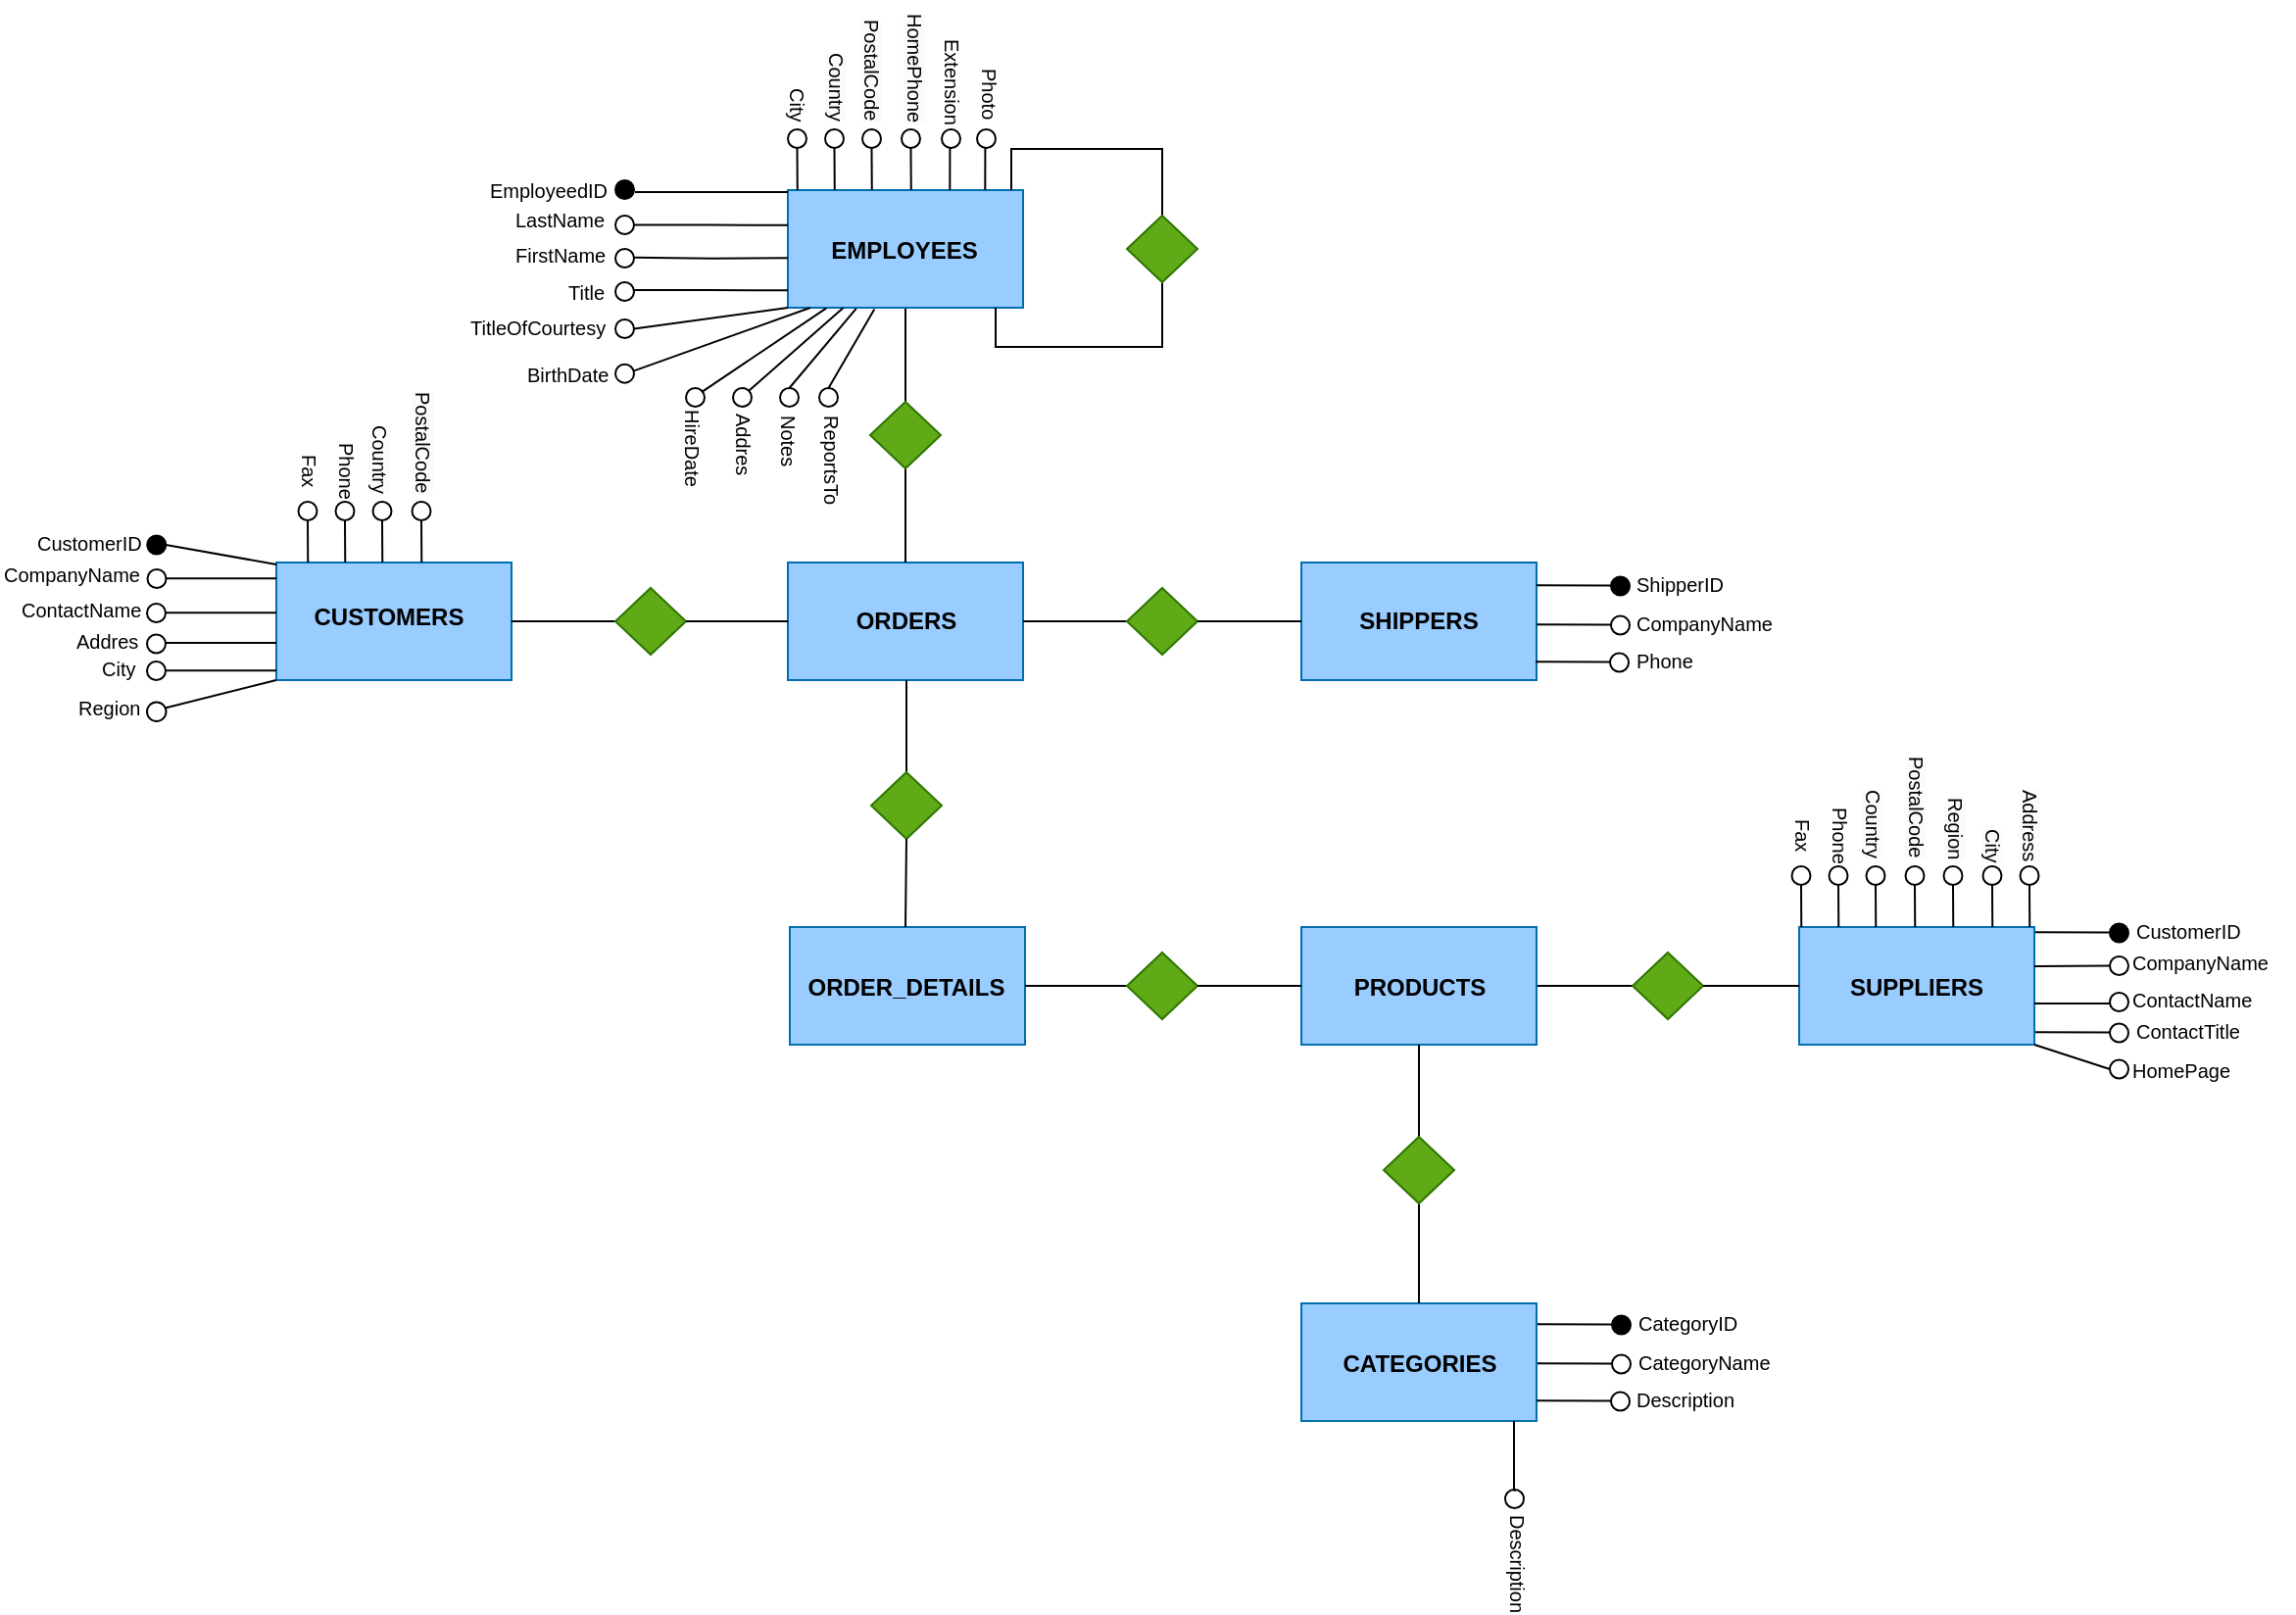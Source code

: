 <mxfile version="26.1.3">
  <diagram name="Page-1" id="pQnD01qU-HlEuqFlN4Ag">
    <mxGraphModel dx="2368" dy="1714" grid="0" gridSize="10" guides="1" tooltips="1" connect="1" arrows="1" fold="1" page="1" pageScale="1" pageWidth="850" pageHeight="1100" math="0" shadow="0">
      <root>
        <mxCell id="0" />
        <mxCell id="1" parent="0" />
        <mxCell id="7YxMxe-Lc4dA9CEWsSv--2" value="" style="rounded=0;whiteSpace=wrap;html=1;fillColor=#99CCFF;fontColor=#ffffff;strokeColor=#006EAF;" parent="1" vertex="1">
          <mxGeometry x="17" y="243" width="120" height="60" as="geometry" />
        </mxCell>
        <mxCell id="7YxMxe-Lc4dA9CEWsSv--5" style="edgeStyle=orthogonalEdgeStyle;rounded=0;orthogonalLoop=1;jettySize=auto;html=1;exitX=1;exitY=0.5;exitDx=0;exitDy=0;entryX=0;entryY=0.5;entryDx=0;entryDy=0;endArrow=none;startFill=0;" parent="1" source="7YxMxe-Lc4dA9CEWsSv--2" target="7YxMxe-Lc4dA9CEWsSv--4" edge="1">
          <mxGeometry relative="1" as="geometry" />
        </mxCell>
        <mxCell id="7YxMxe-Lc4dA9CEWsSv--3" value="&lt;b&gt;CUSTOMERS&lt;/b&gt;" style="text;html=1;align=center;verticalAlign=middle;whiteSpace=wrap;rounded=0;" parent="1" vertex="1">
          <mxGeometry x="18" y="244" width="113" height="53" as="geometry" />
        </mxCell>
        <mxCell id="7YxMxe-Lc4dA9CEWsSv--4" value="" style="rhombus;whiteSpace=wrap;html=1;fillColor=#60a917;strokeColor=#2D7600;fontColor=#ffffff;" parent="1" vertex="1">
          <mxGeometry x="190" y="256" width="36" height="34" as="geometry" />
        </mxCell>
        <mxCell id="7YxMxe-Lc4dA9CEWsSv--6" value="" style="rounded=0;whiteSpace=wrap;html=1;fillColor=#99CCFF;fontColor=#ffffff;strokeColor=#006EAF;" parent="1" vertex="1">
          <mxGeometry x="278" y="243" width="120" height="60" as="geometry" />
        </mxCell>
        <mxCell id="7YxMxe-Lc4dA9CEWsSv--7" style="edgeStyle=orthogonalEdgeStyle;rounded=0;orthogonalLoop=1;jettySize=auto;html=1;entryX=0;entryY=0.5;entryDx=0;entryDy=0;endArrow=none;startFill=0;exitX=1;exitY=0.5;exitDx=0;exitDy=0;" parent="1" source="7YxMxe-Lc4dA9CEWsSv--6" target="7YxMxe-Lc4dA9CEWsSv--9" edge="1">
          <mxGeometry relative="1" as="geometry">
            <mxPoint x="472" y="389" as="sourcePoint" />
          </mxGeometry>
        </mxCell>
        <mxCell id="7YxMxe-Lc4dA9CEWsSv--22" style="edgeStyle=orthogonalEdgeStyle;rounded=0;orthogonalLoop=1;jettySize=auto;html=1;entryX=0.5;entryY=0;entryDx=0;entryDy=0;exitX=0.5;exitY=1;exitDx=0;exitDy=0;endArrow=none;startFill=0;" parent="1" edge="1">
          <mxGeometry relative="1" as="geometry">
            <mxPoint x="338.5" y="303" as="sourcePoint" />
            <mxPoint x="338.5" y="350" as="targetPoint" />
          </mxGeometry>
        </mxCell>
        <mxCell id="7YxMxe-Lc4dA9CEWsSv--8" value="&lt;b&gt;ORDERS&lt;/b&gt;" style="text;html=1;align=center;verticalAlign=middle;whiteSpace=wrap;rounded=0;" parent="1" vertex="1">
          <mxGeometry x="279" y="244" width="119" height="58" as="geometry" />
        </mxCell>
        <mxCell id="7YxMxe-Lc4dA9CEWsSv--9" value="" style="rhombus;whiteSpace=wrap;html=1;fillColor=#60a917;strokeColor=#2D7600;fontColor=#ffffff;" parent="1" vertex="1">
          <mxGeometry x="451" y="256" width="36" height="34" as="geometry" />
        </mxCell>
        <mxCell id="7YxMxe-Lc4dA9CEWsSv--11" style="edgeStyle=orthogonalEdgeStyle;rounded=0;orthogonalLoop=1;jettySize=auto;html=1;exitX=1;exitY=0.5;exitDx=0;exitDy=0;endArrow=none;startFill=0;strokeWidth=1;endSize=6;" parent="1" source="7YxMxe-Lc4dA9CEWsSv--4" edge="1">
          <mxGeometry relative="1" as="geometry">
            <mxPoint x="231" y="276" as="sourcePoint" />
            <mxPoint x="278" y="273" as="targetPoint" />
          </mxGeometry>
        </mxCell>
        <mxCell id="7YxMxe-Lc4dA9CEWsSv--12" value="" style="rounded=0;whiteSpace=wrap;html=1;fillColor=#99CCFF;fontColor=#ffffff;strokeColor=#006EAF;" parent="1" vertex="1">
          <mxGeometry x="540" y="243" width="120" height="60" as="geometry" />
        </mxCell>
        <mxCell id="7YxMxe-Lc4dA9CEWsSv--13" style="edgeStyle=orthogonalEdgeStyle;rounded=0;orthogonalLoop=1;jettySize=auto;html=1;exitX=1;exitY=0.5;exitDx=0;exitDy=0;endArrow=none;startFill=0;entryX=0;entryY=0.5;entryDx=0;entryDy=0;" parent="1" source="7YxMxe-Lc4dA9CEWsSv--9" target="7YxMxe-Lc4dA9CEWsSv--12" edge="1">
          <mxGeometry relative="1" as="geometry">
            <mxPoint x="497" y="321" as="targetPoint" />
          </mxGeometry>
        </mxCell>
        <mxCell id="7YxMxe-Lc4dA9CEWsSv--14" value="&lt;b&gt;SHIPPERS&lt;/b&gt;" style="text;html=1;align=center;verticalAlign=middle;whiteSpace=wrap;rounded=0;" parent="1" vertex="1">
          <mxGeometry x="539.5" y="244" width="120" height="58" as="geometry" />
        </mxCell>
        <mxCell id="7YxMxe-Lc4dA9CEWsSv--56" style="edgeStyle=orthogonalEdgeStyle;rounded=0;orthogonalLoop=1;jettySize=auto;html=1;exitX=0.5;exitY=1;exitDx=0;exitDy=0;entryX=0.5;entryY=0;entryDx=0;entryDy=0;endArrow=none;startFill=0;" parent="1" source="7YxMxe-Lc4dA9CEWsSv--15" target="7YxMxe-Lc4dA9CEWsSv--6" edge="1">
          <mxGeometry relative="1" as="geometry">
            <mxPoint x="318" y="195" as="sourcePoint" />
            <mxPoint x="318.5" y="244" as="targetPoint" />
            <Array as="points">
              <mxPoint x="338" y="226" />
              <mxPoint x="338" y="226" />
            </Array>
          </mxGeometry>
        </mxCell>
        <mxCell id="7YxMxe-Lc4dA9CEWsSv--57" style="edgeStyle=orthogonalEdgeStyle;rounded=0;orthogonalLoop=1;jettySize=auto;html=1;exitX=0.5;exitY=0;exitDx=0;exitDy=0;endArrow=none;startFill=0;entryX=0.5;entryY=1;entryDx=0;entryDy=0;" parent="1" source="7YxMxe-Lc4dA9CEWsSv--15" target="7YxMxe-Lc4dA9CEWsSv--52" edge="1">
          <mxGeometry relative="1" as="geometry">
            <mxPoint x="356" y="141" as="targetPoint" />
          </mxGeometry>
        </mxCell>
        <mxCell id="7YxMxe-Lc4dA9CEWsSv--15" value="" style="rhombus;whiteSpace=wrap;html=1;fillColor=#60a917;strokeColor=#2D7600;fontColor=#ffffff;" parent="1" vertex="1">
          <mxGeometry x="320" y="161" width="36" height="34" as="geometry" />
        </mxCell>
        <mxCell id="7YxMxe-Lc4dA9CEWsSv--17" value="" style="rounded=0;whiteSpace=wrap;html=1;fillColor=#99CCFF;fontColor=#ffffff;strokeColor=#006EAF;" parent="1" vertex="1">
          <mxGeometry x="279" y="429" width="120" height="60" as="geometry" />
        </mxCell>
        <mxCell id="7YxMxe-Lc4dA9CEWsSv--31" style="edgeStyle=orthogonalEdgeStyle;rounded=0;orthogonalLoop=1;jettySize=auto;html=1;exitX=1;exitY=0.5;exitDx=0;exitDy=0;entryX=0;entryY=0.5;entryDx=0;entryDy=0;endArrow=none;startFill=0;" parent="1" source="7YxMxe-Lc4dA9CEWsSv--17" target="7YxMxe-Lc4dA9CEWsSv--29" edge="1">
          <mxGeometry relative="1" as="geometry" />
        </mxCell>
        <mxCell id="7YxMxe-Lc4dA9CEWsSv--18" value="&lt;b&gt;ORDER_DETAILS&lt;/b&gt;" style="text;html=1;align=center;verticalAlign=middle;whiteSpace=wrap;rounded=0;" parent="1" vertex="1">
          <mxGeometry x="279" y="431" width="119" height="58" as="geometry" />
        </mxCell>
        <mxCell id="7YxMxe-Lc4dA9CEWsSv--20" value="" style="rhombus;whiteSpace=wrap;html=1;fillColor=#60a917;strokeColor=#2D7600;fontColor=#ffffff;" parent="1" vertex="1">
          <mxGeometry x="320.5" y="350" width="36" height="34" as="geometry" />
        </mxCell>
        <mxCell id="7YxMxe-Lc4dA9CEWsSv--49" style="edgeStyle=orthogonalEdgeStyle;rounded=0;orthogonalLoop=1;jettySize=auto;html=1;exitX=1;exitY=0.5;exitDx=0;exitDy=0;entryX=0;entryY=0.5;entryDx=0;entryDy=0;endArrow=none;startFill=0;" parent="1" source="7YxMxe-Lc4dA9CEWsSv--24" target="7YxMxe-Lc4dA9CEWsSv--40" edge="1">
          <mxGeometry relative="1" as="geometry" />
        </mxCell>
        <mxCell id="7YxMxe-Lc4dA9CEWsSv--24" value="" style="rounded=0;whiteSpace=wrap;html=1;fillColor=#99CCFF;fontColor=#ffffff;strokeColor=#006EAF;" parent="1" vertex="1">
          <mxGeometry x="540" y="429" width="120" height="60" as="geometry" />
        </mxCell>
        <mxCell id="7YxMxe-Lc4dA9CEWsSv--25" value="&lt;b&gt;PRODUCTS&lt;/b&gt;" style="text;html=1;align=center;verticalAlign=middle;whiteSpace=wrap;rounded=0;" parent="1" vertex="1">
          <mxGeometry x="544.5" y="431" width="111" height="58" as="geometry" />
        </mxCell>
        <mxCell id="7YxMxe-Lc4dA9CEWsSv--29" value="" style="rhombus;whiteSpace=wrap;html=1;fillColor=#60a917;strokeColor=#2D7600;fontColor=#ffffff;" parent="1" vertex="1">
          <mxGeometry x="451" y="442" width="36" height="34" as="geometry" />
        </mxCell>
        <mxCell id="7YxMxe-Lc4dA9CEWsSv--30" style="edgeStyle=orthogonalEdgeStyle;rounded=0;orthogonalLoop=1;jettySize=auto;html=1;exitX=1;exitY=0.5;exitDx=0;exitDy=0;endArrow=none;startFill=0;entryX=0;entryY=0.5;entryDx=0;entryDy=0;" parent="1" source="7YxMxe-Lc4dA9CEWsSv--29" edge="1">
          <mxGeometry relative="1" as="geometry">
            <mxPoint x="540" y="459" as="targetPoint" />
          </mxGeometry>
        </mxCell>
        <mxCell id="7YxMxe-Lc4dA9CEWsSv--32" value="" style="rounded=0;whiteSpace=wrap;html=1;fillColor=#99CCFF;fontColor=#ffffff;strokeColor=#006EAF;" parent="1" vertex="1">
          <mxGeometry x="540" y="621" width="120" height="60" as="geometry" />
        </mxCell>
        <mxCell id="7YxMxe-Lc4dA9CEWsSv--33" value="&lt;b&gt;CATEGORIES&lt;/b&gt;" style="text;html=1;align=center;verticalAlign=middle;whiteSpace=wrap;rounded=0;" parent="1" vertex="1">
          <mxGeometry x="540.5" y="623" width="119" height="58" as="geometry" />
        </mxCell>
        <mxCell id="7YxMxe-Lc4dA9CEWsSv--34" style="edgeStyle=orthogonalEdgeStyle;rounded=0;orthogonalLoop=1;jettySize=auto;html=1;entryX=0.5;entryY=0;entryDx=0;entryDy=0;exitX=0.5;exitY=1;exitDx=0;exitDy=0;endArrow=none;startFill=0;" parent="1" edge="1">
          <mxGeometry relative="1" as="geometry">
            <mxPoint x="600" y="489" as="sourcePoint" />
            <mxPoint x="600" y="536" as="targetPoint" />
          </mxGeometry>
        </mxCell>
        <mxCell id="7YxMxe-Lc4dA9CEWsSv--38" style="edgeStyle=orthogonalEdgeStyle;rounded=0;orthogonalLoop=1;jettySize=auto;html=1;exitX=0.5;exitY=1;exitDx=0;exitDy=0;entryX=0.5;entryY=0;entryDx=0;entryDy=0;endArrow=none;startFill=0;" parent="1" source="7YxMxe-Lc4dA9CEWsSv--35" target="7YxMxe-Lc4dA9CEWsSv--32" edge="1">
          <mxGeometry relative="1" as="geometry" />
        </mxCell>
        <mxCell id="7YxMxe-Lc4dA9CEWsSv--35" value="" style="rhombus;whiteSpace=wrap;html=1;fillColor=#60a917;strokeColor=#2D7600;fontColor=#ffffff;" parent="1" vertex="1">
          <mxGeometry x="582" y="536" width="36" height="34" as="geometry" />
        </mxCell>
        <mxCell id="7YxMxe-Lc4dA9CEWsSv--40" value="" style="rhombus;whiteSpace=wrap;html=1;fillColor=#60a917;strokeColor=#2D7600;fontColor=#ffffff;" parent="1" vertex="1">
          <mxGeometry x="709" y="442" width="36" height="34" as="geometry" />
        </mxCell>
        <mxCell id="7YxMxe-Lc4dA9CEWsSv--41" value="" style="rounded=0;whiteSpace=wrap;html=1;fillColor=#99CCFF;fontColor=#ffffff;strokeColor=#006EAF;" parent="1" vertex="1">
          <mxGeometry x="794" y="429" width="120" height="60" as="geometry" />
        </mxCell>
        <mxCell id="7YxMxe-Lc4dA9CEWsSv--43" value="&lt;b&gt;SUPPLIERS&lt;/b&gt;" style="text;html=1;align=center;verticalAlign=middle;whiteSpace=wrap;rounded=0;" parent="1" vertex="1">
          <mxGeometry x="794" y="431" width="120" height="58" as="geometry" />
        </mxCell>
        <mxCell id="7YxMxe-Lc4dA9CEWsSv--51" style="edgeStyle=orthogonalEdgeStyle;rounded=0;orthogonalLoop=1;jettySize=auto;html=1;endArrow=none;startFill=0;exitX=1;exitY=0.5;exitDx=0;exitDy=0;entryX=0;entryY=0.5;entryDx=0;entryDy=0;" parent="1" source="7YxMxe-Lc4dA9CEWsSv--40" target="7YxMxe-Lc4dA9CEWsSv--41" edge="1">
          <mxGeometry relative="1" as="geometry">
            <mxPoint x="752" y="460" as="sourcePoint" />
            <mxPoint x="763" y="429" as="targetPoint" />
          </mxGeometry>
        </mxCell>
        <mxCell id="7YxMxe-Lc4dA9CEWsSv--52" value="" style="rounded=0;whiteSpace=wrap;html=1;fillColor=#99CCFF;fontColor=#ffffff;strokeColor=#006EAF;" parent="1" vertex="1">
          <mxGeometry x="278" y="53" width="120" height="60" as="geometry" />
        </mxCell>
        <mxCell id="7YxMxe-Lc4dA9CEWsSv--53" value="&lt;b&gt;EMPLOYEES&lt;/b&gt;" style="text;html=1;align=center;verticalAlign=middle;whiteSpace=wrap;rounded=0;" parent="1" vertex="1">
          <mxGeometry x="278" y="54" width="119" height="59" as="geometry" />
        </mxCell>
        <mxCell id="7YxMxe-Lc4dA9CEWsSv--54" style="edgeStyle=orthogonalEdgeStyle;rounded=0;orthogonalLoop=1;jettySize=auto;html=1;entryX=0.5;entryY=0;entryDx=0;entryDy=0;endArrow=none;startFill=0;exitX=0.5;exitY=1;exitDx=0;exitDy=0;" parent="1" source="7YxMxe-Lc4dA9CEWsSv--20" edge="1">
          <mxGeometry relative="1" as="geometry">
            <mxPoint x="366" y="403" as="sourcePoint" />
            <mxPoint x="338" y="429" as="targetPoint" />
          </mxGeometry>
        </mxCell>
        <mxCell id="7YxMxe-Lc4dA9CEWsSv--59" style="edgeStyle=orthogonalEdgeStyle;rounded=0;orthogonalLoop=1;jettySize=auto;html=1;exitX=0.5;exitY=1;exitDx=0;exitDy=0;endArrow=none;startFill=0;" parent="1" source="7YxMxe-Lc4dA9CEWsSv--58" edge="1">
          <mxGeometry relative="1" as="geometry">
            <mxPoint x="384" y="113" as="targetPoint" />
            <Array as="points">
              <mxPoint x="469" y="133" />
              <mxPoint x="384" y="133" />
              <mxPoint x="384" y="113" />
            </Array>
          </mxGeometry>
        </mxCell>
        <mxCell id="7YxMxe-Lc4dA9CEWsSv--61" style="edgeStyle=orthogonalEdgeStyle;rounded=0;orthogonalLoop=1;jettySize=auto;html=1;exitX=0.5;exitY=0;exitDx=0;exitDy=0;endArrow=none;startFill=0;" parent="1" edge="1">
          <mxGeometry relative="1" as="geometry">
            <mxPoint x="469" y="66" as="sourcePoint" />
            <mxPoint x="392" y="53" as="targetPoint" />
            <Array as="points">
              <mxPoint x="469" y="32" />
              <mxPoint x="392" y="32" />
              <mxPoint x="392" y="53" />
            </Array>
          </mxGeometry>
        </mxCell>
        <mxCell id="7YxMxe-Lc4dA9CEWsSv--58" value="" style="rhombus;whiteSpace=wrap;html=1;fillColor=#60a917;strokeColor=#2D7600;fontColor=#ffffff;" parent="1" vertex="1">
          <mxGeometry x="451" y="66" width="36" height="34" as="geometry" />
        </mxCell>
        <mxCell id="pfHl_D0cqqhMRKBY-0s6-2" style="edgeStyle=orthogonalEdgeStyle;rounded=0;orthogonalLoop=1;jettySize=auto;html=1;exitX=1;exitY=0.5;exitDx=0;exitDy=0;endArrow=none;startFill=0;" parent="1" edge="1">
          <mxGeometry relative="1" as="geometry">
            <mxPoint x="698" y="255" as="targetPoint" />
            <mxPoint x="660" y="254.66" as="sourcePoint" />
          </mxGeometry>
        </mxCell>
        <mxCell id="pfHl_D0cqqhMRKBY-0s6-3" value="" style="ellipse;whiteSpace=wrap;html=1;aspect=fixed;fillStyle=auto;fillColor=#000000;" parent="1" vertex="1">
          <mxGeometry x="698" y="250.25" width="9.5" height="9.5" as="geometry" />
        </mxCell>
        <mxCell id="pfHl_D0cqqhMRKBY-0s6-4" value="&lt;font style=&quot;font-size: 10px;&quot;&gt;ShipperID&lt;/font&gt;" style="text;html=1;align=left;verticalAlign=middle;whiteSpace=wrap;rounded=0;" parent="1" vertex="1">
          <mxGeometry x="709" y="244" width="55" height="20" as="geometry" />
        </mxCell>
        <mxCell id="pfHl_D0cqqhMRKBY-0s6-7" style="edgeStyle=orthogonalEdgeStyle;rounded=0;orthogonalLoop=1;jettySize=auto;html=1;exitX=1;exitY=0.5;exitDx=0;exitDy=0;endArrow=none;startFill=0;" parent="1" edge="1">
          <mxGeometry relative="1" as="geometry">
            <mxPoint x="698" y="275" as="targetPoint" />
            <mxPoint x="660" y="274.66" as="sourcePoint" />
          </mxGeometry>
        </mxCell>
        <mxCell id="pfHl_D0cqqhMRKBY-0s6-8" value="" style="ellipse;whiteSpace=wrap;html=1;aspect=fixed;fillStyle=auto;fillColor=none;" parent="1" vertex="1">
          <mxGeometry x="698" y="270.25" width="9.5" height="9.5" as="geometry" />
        </mxCell>
        <mxCell id="pfHl_D0cqqhMRKBY-0s6-9" value="&lt;font style=&quot;font-size: 10px;&quot;&gt;CompanyName&lt;/font&gt;" style="text;html=1;align=left;verticalAlign=middle;whiteSpace=wrap;rounded=0;" parent="1" vertex="1">
          <mxGeometry x="709" y="264" width="83" height="20" as="geometry" />
        </mxCell>
        <mxCell id="pfHl_D0cqqhMRKBY-0s6-10" style="edgeStyle=orthogonalEdgeStyle;rounded=0;orthogonalLoop=1;jettySize=auto;html=1;exitX=1;exitY=0.5;exitDx=0;exitDy=0;endArrow=none;startFill=0;" parent="1" edge="1">
          <mxGeometry relative="1" as="geometry">
            <mxPoint x="697.5" y="294" as="targetPoint" />
            <mxPoint x="659.5" y="293.66" as="sourcePoint" />
          </mxGeometry>
        </mxCell>
        <mxCell id="pfHl_D0cqqhMRKBY-0s6-11" value="" style="ellipse;whiteSpace=wrap;html=1;aspect=fixed;fillStyle=auto;fillColor=none;" parent="1" vertex="1">
          <mxGeometry x="697.5" y="289.25" width="9.5" height="9.5" as="geometry" />
        </mxCell>
        <mxCell id="pfHl_D0cqqhMRKBY-0s6-12" value="&lt;font style=&quot;font-size: 10px;&quot;&gt;Phone&lt;/font&gt;" style="text;html=1;align=left;verticalAlign=middle;whiteSpace=wrap;rounded=0;" parent="1" vertex="1">
          <mxGeometry x="708.5" y="283" width="83" height="20" as="geometry" />
        </mxCell>
        <mxCell id="SrtwPpC1gsoqzBfQOtsC-4" style="edgeStyle=orthogonalEdgeStyle;rounded=0;orthogonalLoop=1;jettySize=auto;html=1;exitX=1;exitY=0.5;exitDx=0;exitDy=0;endArrow=none;startFill=0;" edge="1" parent="1">
          <mxGeometry relative="1" as="geometry">
            <mxPoint x="698.5" y="632" as="targetPoint" />
            <mxPoint x="660.5" y="631.66" as="sourcePoint" />
          </mxGeometry>
        </mxCell>
        <mxCell id="SrtwPpC1gsoqzBfQOtsC-5" value="" style="ellipse;whiteSpace=wrap;html=1;aspect=fixed;fillStyle=auto;fillColor=#000000;" vertex="1" parent="1">
          <mxGeometry x="698.5" y="627.25" width="9.5" height="9.5" as="geometry" />
        </mxCell>
        <mxCell id="SrtwPpC1gsoqzBfQOtsC-6" value="&lt;font style=&quot;font-size: 10px;&quot;&gt;CategoryID&lt;/font&gt;" style="text;html=1;align=left;verticalAlign=middle;whiteSpace=wrap;rounded=0;" vertex="1" parent="1">
          <mxGeometry x="709.5" y="621" width="55" height="20" as="geometry" />
        </mxCell>
        <mxCell id="SrtwPpC1gsoqzBfQOtsC-7" style="edgeStyle=orthogonalEdgeStyle;rounded=0;orthogonalLoop=1;jettySize=auto;html=1;exitX=1;exitY=0.5;exitDx=0;exitDy=0;endArrow=none;startFill=0;" edge="1" parent="1">
          <mxGeometry relative="1" as="geometry">
            <mxPoint x="698.5" y="652" as="targetPoint" />
            <mxPoint x="660.5" y="651.66" as="sourcePoint" />
          </mxGeometry>
        </mxCell>
        <mxCell id="SrtwPpC1gsoqzBfQOtsC-8" value="" style="ellipse;whiteSpace=wrap;html=1;aspect=fixed;fillStyle=auto;fillColor=none;" vertex="1" parent="1">
          <mxGeometry x="698.5" y="647.25" width="9.5" height="9.5" as="geometry" />
        </mxCell>
        <mxCell id="SrtwPpC1gsoqzBfQOtsC-9" value="&lt;font style=&quot;font-size: 10px;&quot;&gt;CategoryName&lt;/font&gt;" style="text;html=1;align=left;verticalAlign=middle;whiteSpace=wrap;rounded=0;" vertex="1" parent="1">
          <mxGeometry x="709.5" y="641" width="83" height="20" as="geometry" />
        </mxCell>
        <mxCell id="SrtwPpC1gsoqzBfQOtsC-10" style="edgeStyle=orthogonalEdgeStyle;rounded=0;orthogonalLoop=1;jettySize=auto;html=1;exitX=1;exitY=0.5;exitDx=0;exitDy=0;endArrow=none;startFill=0;" edge="1" parent="1">
          <mxGeometry relative="1" as="geometry">
            <mxPoint x="698" y="671" as="targetPoint" />
            <mxPoint x="660" y="670.66" as="sourcePoint" />
          </mxGeometry>
        </mxCell>
        <mxCell id="SrtwPpC1gsoqzBfQOtsC-11" value="" style="ellipse;whiteSpace=wrap;html=1;aspect=fixed;fillStyle=auto;fillColor=none;" vertex="1" parent="1">
          <mxGeometry x="698" y="666.25" width="9.5" height="9.5" as="geometry" />
        </mxCell>
        <mxCell id="SrtwPpC1gsoqzBfQOtsC-12" value="&lt;font style=&quot;font-size: 10px;&quot;&gt;Description&lt;/font&gt;" style="text;html=1;align=left;verticalAlign=middle;whiteSpace=wrap;rounded=0;" vertex="1" parent="1">
          <mxGeometry x="709" y="660" width="83" height="20" as="geometry" />
        </mxCell>
        <mxCell id="SrtwPpC1gsoqzBfQOtsC-21" value="" style="ellipse;whiteSpace=wrap;html=1;aspect=fixed;fillStyle=auto;fillColor=none;labelPosition=right;verticalLabelPosition=middle;align=left;verticalAlign=middle;textDirection=ltr;" vertex="1" parent="1">
          <mxGeometry x="644" y="716" width="9.5" height="9.5" as="geometry" />
        </mxCell>
        <mxCell id="SrtwPpC1gsoqzBfQOtsC-22" style="edgeStyle=orthogonalEdgeStyle;rounded=0;orthogonalLoop=1;jettySize=auto;html=1;exitX=1;exitY=0.5;exitDx=0;exitDy=0;endArrow=none;startFill=0;" edge="1" parent="1">
          <mxGeometry relative="1" as="geometry">
            <mxPoint x="649.5" y="716.34" as="targetPoint" />
            <mxPoint x="648.5" y="681.0" as="sourcePoint" />
            <Array as="points">
              <mxPoint x="648.5" y="716.34" />
            </Array>
          </mxGeometry>
        </mxCell>
        <mxCell id="SrtwPpC1gsoqzBfQOtsC-24" value="" style="ellipse;whiteSpace=wrap;html=1;aspect=fixed;fillStyle=auto;fillColor=#000000;" vertex="1" parent="1">
          <mxGeometry x="190" y="48" width="9.5" height="9.5" as="geometry" />
        </mxCell>
        <mxCell id="SrtwPpC1gsoqzBfQOtsC-25" value="&lt;font style=&quot;font-size: 10px;&quot;&gt;EmployeedID&lt;/font&gt;" style="text;html=1;align=left;verticalAlign=middle;whiteSpace=wrap;rounded=0;" vertex="1" parent="1">
          <mxGeometry x="124" y="42.75" width="55" height="20" as="geometry" />
        </mxCell>
        <mxCell id="SrtwPpC1gsoqzBfQOtsC-26" style="edgeStyle=orthogonalEdgeStyle;rounded=0;orthogonalLoop=1;jettySize=auto;html=1;exitX=1;exitY=0.5;exitDx=0;exitDy=0;endArrow=none;startFill=0;" edge="1" parent="1" source="SrtwPpC1gsoqzBfQOtsC-27">
          <mxGeometry relative="1" as="geometry">
            <mxPoint x="278" y="70.92" as="targetPoint" />
            <mxPoint x="240" y="70.58" as="sourcePoint" />
          </mxGeometry>
        </mxCell>
        <mxCell id="SrtwPpC1gsoqzBfQOtsC-27" value="" style="ellipse;whiteSpace=wrap;html=1;aspect=fixed;fillStyle=auto;fillColor=none;" vertex="1" parent="1">
          <mxGeometry x="190" y="66" width="9.5" height="9.5" as="geometry" />
        </mxCell>
        <mxCell id="SrtwPpC1gsoqzBfQOtsC-28" value="&lt;font style=&quot;font-size: 10px;&quot;&gt;LastName&lt;/font&gt;" style="text;html=1;align=left;verticalAlign=middle;whiteSpace=wrap;rounded=0;" vertex="1" parent="1">
          <mxGeometry x="137" y="57.5" width="53" height="20" as="geometry" />
        </mxCell>
        <mxCell id="SrtwPpC1gsoqzBfQOtsC-29" style="edgeStyle=orthogonalEdgeStyle;rounded=0;orthogonalLoop=1;jettySize=auto;html=1;exitX=1;exitY=0.5;exitDx=0;exitDy=0;endArrow=none;startFill=0;" edge="1" parent="1">
          <mxGeometry relative="1" as="geometry">
            <mxPoint x="278" y="87.58" as="targetPoint" />
            <mxPoint x="199.5" y="87.41" as="sourcePoint" />
          </mxGeometry>
        </mxCell>
        <mxCell id="SrtwPpC1gsoqzBfQOtsC-30" value="" style="ellipse;whiteSpace=wrap;html=1;aspect=fixed;fillStyle=auto;fillColor=none;" vertex="1" parent="1">
          <mxGeometry x="190" y="83" width="9.5" height="9.5" as="geometry" />
        </mxCell>
        <mxCell id="SrtwPpC1gsoqzBfQOtsC-31" value="&lt;font style=&quot;font-size: 10px;&quot;&gt;FirstName&lt;/font&gt;" style="text;html=1;align=left;verticalAlign=middle;whiteSpace=wrap;rounded=0;" vertex="1" parent="1">
          <mxGeometry x="137" y="75.5" width="36" height="20" as="geometry" />
        </mxCell>
        <mxCell id="SrtwPpC1gsoqzBfQOtsC-34" style="edgeStyle=orthogonalEdgeStyle;rounded=0;orthogonalLoop=1;jettySize=auto;html=1;exitX=1;exitY=0.5;exitDx=0;exitDy=0;endArrow=none;startFill=0;" edge="1" parent="1">
          <mxGeometry relative="1" as="geometry">
            <mxPoint x="278" y="104.17" as="targetPoint" />
            <mxPoint x="199.5" y="104" as="sourcePoint" />
            <Array as="points">
              <mxPoint x="238" y="104" />
            </Array>
          </mxGeometry>
        </mxCell>
        <mxCell id="SrtwPpC1gsoqzBfQOtsC-35" value="" style="ellipse;whiteSpace=wrap;html=1;aspect=fixed;fillStyle=auto;fillColor=none;" vertex="1" parent="1">
          <mxGeometry x="190" y="100" width="9.5" height="9.5" as="geometry" />
        </mxCell>
        <mxCell id="SrtwPpC1gsoqzBfQOtsC-36" style="rounded=0;orthogonalLoop=1;jettySize=auto;html=1;exitX=1;exitY=0.5;exitDx=0;exitDy=0;endArrow=none;startFill=0;entryX=0;entryY=1;entryDx=0;entryDy=0;" edge="1" parent="1" source="SrtwPpC1gsoqzBfQOtsC-37" target="7YxMxe-Lc4dA9CEWsSv--53">
          <mxGeometry relative="1" as="geometry">
            <mxPoint x="278" y="127.92" as="targetPoint" />
            <mxPoint x="240" y="127.58" as="sourcePoint" />
          </mxGeometry>
        </mxCell>
        <mxCell id="SrtwPpC1gsoqzBfQOtsC-37" value="" style="ellipse;whiteSpace=wrap;html=1;aspect=fixed;fillStyle=auto;fillColor=none;" vertex="1" parent="1">
          <mxGeometry x="190" y="119" width="9.5" height="9.5" as="geometry" />
        </mxCell>
        <mxCell id="SrtwPpC1gsoqzBfQOtsC-40" style="edgeStyle=orthogonalEdgeStyle;rounded=0;orthogonalLoop=1;jettySize=auto;html=1;endArrow=none;startFill=0;" edge="1" parent="1">
          <mxGeometry relative="1" as="geometry">
            <mxPoint x="278" y="54" as="targetPoint" />
            <mxPoint x="200" y="54" as="sourcePoint" />
          </mxGeometry>
        </mxCell>
        <mxCell id="SrtwPpC1gsoqzBfQOtsC-43" style="rounded=0;orthogonalLoop=1;jettySize=auto;html=1;endArrow=none;startFill=0;entryX=0.096;entryY=1.003;entryDx=0;entryDy=0;entryPerimeter=0;exitX=1;exitY=0;exitDx=0;exitDy=0;" edge="1" parent="1">
          <mxGeometry relative="1" as="geometry">
            <mxPoint x="289.424" y="112.997" as="targetPoint" />
            <mxPoint x="199.499" y="145.211" as="sourcePoint" />
          </mxGeometry>
        </mxCell>
        <mxCell id="SrtwPpC1gsoqzBfQOtsC-44" value="" style="ellipse;whiteSpace=wrap;html=1;aspect=fixed;fillStyle=auto;fillColor=none;" vertex="1" parent="1">
          <mxGeometry x="190" y="141.82" width="9.5" height="9.5" as="geometry" />
        </mxCell>
        <mxCell id="SrtwPpC1gsoqzBfQOtsC-45" style="rounded=0;orthogonalLoop=1;jettySize=auto;html=1;exitX=1;exitY=0.5;exitDx=0;exitDy=0;endArrow=none;startFill=0;entryX=0.164;entryY=1.003;entryDx=0;entryDy=0;entryPerimeter=0;" edge="1" parent="1" target="7YxMxe-Lc4dA9CEWsSv--52">
          <mxGeometry relative="1" as="geometry">
            <mxPoint x="304.968" y="112.998" as="targetPoint" />
            <mxPoint x="234.0" y="156.04" as="sourcePoint" />
          </mxGeometry>
        </mxCell>
        <mxCell id="SrtwPpC1gsoqzBfQOtsC-46" value="" style="ellipse;whiteSpace=wrap;html=1;aspect=fixed;fillStyle=auto;fillColor=none;" vertex="1" parent="1">
          <mxGeometry x="226" y="154" width="9.5" height="9.5" as="geometry" />
        </mxCell>
        <mxCell id="SrtwPpC1gsoqzBfQOtsC-47" style="rounded=0;orthogonalLoop=1;jettySize=auto;html=1;endArrow=none;startFill=0;entryX=0.238;entryY=1;entryDx=0;entryDy=0;entryPerimeter=0;exitX=1;exitY=0;exitDx=0;exitDy=0;" edge="1" parent="1" source="SrtwPpC1gsoqzBfQOtsC-48" target="7YxMxe-Lc4dA9CEWsSv--53">
          <mxGeometry relative="1" as="geometry">
            <mxPoint x="325.5" y="140.55" as="targetPoint" />
            <mxPoint x="284" y="159" as="sourcePoint" />
          </mxGeometry>
        </mxCell>
        <mxCell id="SrtwPpC1gsoqzBfQOtsC-48" value="" style="ellipse;whiteSpace=wrap;html=1;aspect=fixed;fillStyle=auto;fillColor=none;" vertex="1" parent="1">
          <mxGeometry x="250" y="154" width="9.5" height="9.5" as="geometry" />
        </mxCell>
        <mxCell id="SrtwPpC1gsoqzBfQOtsC-49" value="&lt;font style=&quot;font-size: 10px;&quot;&gt;Title&lt;/font&gt;" style="text;html=1;align=left;verticalAlign=middle;whiteSpace=wrap;rounded=0;" vertex="1" parent="1">
          <mxGeometry x="163.5" y="94.75" width="36" height="20" as="geometry" />
        </mxCell>
        <mxCell id="SrtwPpC1gsoqzBfQOtsC-50" value="&lt;span style=&quot;font-size: 10px;&quot;&gt;TitleOfCourtesy&lt;/span&gt;" style="text;whiteSpace=wrap;html=1;" vertex="1" parent="1">
          <mxGeometry x="114" y="109" width="47" height="10" as="geometry" />
        </mxCell>
        <mxCell id="SrtwPpC1gsoqzBfQOtsC-53" value="&lt;font style=&quot;font-size: 10px;&quot;&gt;BirthDate&lt;/font&gt;" style="text;html=1;align=left;verticalAlign=middle;whiteSpace=wrap;rounded=0;" vertex="1" parent="1">
          <mxGeometry x="143" y="136.57" width="36" height="20" as="geometry" />
        </mxCell>
        <mxCell id="SrtwPpC1gsoqzBfQOtsC-54" value="&lt;font style=&quot;font-size: 10px;&quot;&gt;HireDate&lt;/font&gt;" style="text;html=1;align=left;verticalAlign=middle;whiteSpace=wrap;rounded=0;textDirection=vertical-lr;" vertex="1" parent="1">
          <mxGeometry x="219" y="175" width="36" height="20" as="geometry" />
        </mxCell>
        <mxCell id="SrtwPpC1gsoqzBfQOtsC-55" value="&lt;font style=&quot;font-size: 10px;&quot;&gt;Addres&lt;/font&gt;" style="text;html=1;align=left;verticalAlign=middle;whiteSpace=wrap;rounded=0;textDirection=vertical-lr;" vertex="1" parent="1">
          <mxGeometry x="245" y="173" width="36" height="20" as="geometry" />
        </mxCell>
        <mxCell id="SrtwPpC1gsoqzBfQOtsC-56" style="edgeStyle=orthogonalEdgeStyle;rounded=0;orthogonalLoop=1;jettySize=auto;html=1;endArrow=none;startFill=0;exitX=0.5;exitY=1;exitDx=0;exitDy=0;" edge="1" parent="1" source="SrtwPpC1gsoqzBfQOtsC-57">
          <mxGeometry relative="1" as="geometry">
            <mxPoint x="282.88" y="53" as="targetPoint" />
            <mxPoint x="283" y="33" as="sourcePoint" />
            <Array as="points" />
          </mxGeometry>
        </mxCell>
        <mxCell id="SrtwPpC1gsoqzBfQOtsC-57" value="" style="ellipse;whiteSpace=wrap;html=1;aspect=fixed;fillStyle=auto;fillColor=none;" vertex="1" parent="1">
          <mxGeometry x="278" y="22.0" width="9.5" height="9.5" as="geometry" />
        </mxCell>
        <mxCell id="SrtwPpC1gsoqzBfQOtsC-60" value="&lt;font&gt;City&lt;/font&gt;" style="text;html=1;align=left;verticalAlign=middle;whiteSpace=wrap;rounded=0;textDirection=vertical-rl;fontSize=10;" vertex="1" parent="1">
          <mxGeometry x="274" width="28" height="20" as="geometry" />
        </mxCell>
        <mxCell id="SrtwPpC1gsoqzBfQOtsC-64" style="edgeStyle=orthogonalEdgeStyle;rounded=0;orthogonalLoop=1;jettySize=auto;html=1;endArrow=none;startFill=0;exitX=0.5;exitY=1;exitDx=0;exitDy=0;" edge="1" parent="1" source="SrtwPpC1gsoqzBfQOtsC-65">
          <mxGeometry relative="1" as="geometry">
            <mxPoint x="301.88" y="53" as="targetPoint" />
            <mxPoint x="302" y="33" as="sourcePoint" />
            <Array as="points" />
          </mxGeometry>
        </mxCell>
        <mxCell id="SrtwPpC1gsoqzBfQOtsC-65" value="" style="ellipse;whiteSpace=wrap;html=1;aspect=fixed;fillStyle=auto;fillColor=none;" vertex="1" parent="1">
          <mxGeometry x="297" y="22.0" width="9.5" height="9.5" as="geometry" />
        </mxCell>
        <mxCell id="SrtwPpC1gsoqzBfQOtsC-66" style="edgeStyle=orthogonalEdgeStyle;rounded=0;orthogonalLoop=1;jettySize=auto;html=1;endArrow=none;startFill=0;exitX=0.5;exitY=1;exitDx=0;exitDy=0;" edge="1" parent="1" source="SrtwPpC1gsoqzBfQOtsC-67">
          <mxGeometry relative="1" as="geometry">
            <mxPoint x="320.88" y="53" as="targetPoint" />
            <mxPoint x="321" y="33" as="sourcePoint" />
            <Array as="points" />
          </mxGeometry>
        </mxCell>
        <mxCell id="SrtwPpC1gsoqzBfQOtsC-67" value="" style="ellipse;whiteSpace=wrap;html=1;aspect=fixed;fillStyle=auto;fillColor=none;" vertex="1" parent="1">
          <mxGeometry x="316" y="22.0" width="9.5" height="9.5" as="geometry" />
        </mxCell>
        <mxCell id="SrtwPpC1gsoqzBfQOtsC-68" style="edgeStyle=orthogonalEdgeStyle;rounded=0;orthogonalLoop=1;jettySize=auto;html=1;endArrow=none;startFill=0;exitX=0.5;exitY=1;exitDx=0;exitDy=0;" edge="1" parent="1" source="SrtwPpC1gsoqzBfQOtsC-69">
          <mxGeometry relative="1" as="geometry">
            <mxPoint x="340.88" y="53" as="targetPoint" />
            <mxPoint x="341" y="33" as="sourcePoint" />
            <Array as="points" />
          </mxGeometry>
        </mxCell>
        <mxCell id="SrtwPpC1gsoqzBfQOtsC-69" value="" style="ellipse;whiteSpace=wrap;html=1;aspect=fixed;fillStyle=auto;fillColor=none;" vertex="1" parent="1">
          <mxGeometry x="336" y="22.0" width="9.5" height="9.5" as="geometry" />
        </mxCell>
        <mxCell id="SrtwPpC1gsoqzBfQOtsC-70" style="edgeStyle=orthogonalEdgeStyle;rounded=0;orthogonalLoop=1;jettySize=auto;html=1;endArrow=none;startFill=0;exitX=0.5;exitY=1;exitDx=0;exitDy=0;" edge="1" parent="1">
          <mxGeometry relative="1" as="geometry">
            <mxPoint x="360.66" y="53" as="targetPoint" />
            <mxPoint x="361.84" y="31.5" as="sourcePoint" />
            <Array as="points">
              <mxPoint x="360.59" y="32" />
            </Array>
          </mxGeometry>
        </mxCell>
        <mxCell id="SrtwPpC1gsoqzBfQOtsC-71" value="" style="ellipse;whiteSpace=wrap;html=1;aspect=fixed;fillStyle=auto;fillColor=none;" vertex="1" parent="1">
          <mxGeometry x="356.5" y="22.0" width="9.5" height="9.5" as="geometry" />
        </mxCell>
        <mxCell id="SrtwPpC1gsoqzBfQOtsC-72" value="&lt;span style=&quot;color: rgb(0, 0, 0); font-family: Helvetica; font-style: normal; font-variant-ligatures: normal; font-variant-caps: normal; font-weight: 400; letter-spacing: normal; orphans: 2; text-align: left; text-indent: 0px; text-transform: none; widows: 2; word-spacing: 0px; -webkit-text-stroke-width: 0px; white-space: normal; background-color: rgb(251, 251, 251); text-decoration-thickness: initial; text-decoration-style: initial; text-decoration-color: initial; float: none; display: inline !important;&quot;&gt;&lt;font&gt;Country&lt;/font&gt;&lt;/span&gt;" style="text;whiteSpace=wrap;html=1;fontSize=10;textDirection=vertical-rl;" vertex="1" parent="1">
          <mxGeometry x="294" y="-24" width="45" height="20" as="geometry" />
        </mxCell>
        <mxCell id="SrtwPpC1gsoqzBfQOtsC-73" value="&lt;span style=&quot;color: rgb(0, 0, 0); font-family: Helvetica; font-style: normal; font-variant-ligatures: normal; font-variant-caps: normal; font-weight: 400; letter-spacing: normal; orphans: 2; text-align: left; text-indent: 0px; text-transform: none; widows: 2; word-spacing: 0px; -webkit-text-stroke-width: 0px; white-space: normal; background-color: rgb(251, 251, 251); text-decoration-thickness: initial; text-decoration-style: initial; text-decoration-color: initial; float: none; display: inline !important;&quot;&gt;&lt;font&gt;PostalCode&lt;/font&gt;&lt;/span&gt;" style="text;whiteSpace=wrap;html=1;fontSize=10;textDirection=vertical-lr;" vertex="1" parent="1">
          <mxGeometry x="311.5" y="-41" width="45" height="20" as="geometry" />
        </mxCell>
        <mxCell id="SrtwPpC1gsoqzBfQOtsC-74" value="&lt;span style=&quot;color: rgb(0, 0, 0); font-family: Helvetica; font-style: normal; font-variant-ligatures: normal; font-variant-caps: normal; font-weight: 400; letter-spacing: normal; orphans: 2; text-align: left; text-indent: 0px; text-transform: none; widows: 2; word-spacing: 0px; -webkit-text-stroke-width: 0px; white-space: normal; background-color: rgb(251, 251, 251); text-decoration-thickness: initial; text-decoration-style: initial; text-decoration-color: initial; float: none; display: inline !important;&quot;&gt;&lt;font&gt;HomePhone&lt;/font&gt;&lt;/span&gt;" style="text;whiteSpace=wrap;html=1;fontSize=10;textDirection=vertical-lr;" vertex="1" parent="1">
          <mxGeometry x="334" y="-44" width="45" height="20" as="geometry" />
        </mxCell>
        <mxCell id="SrtwPpC1gsoqzBfQOtsC-75" value="&lt;span&gt;Extension&lt;/span&gt;" style="text;whiteSpace=wrap;html=1;textDirection=vertical-lr;fontSize=10;" vertex="1" parent="1">
          <mxGeometry x="353" y="-31" width="72" height="31" as="geometry" />
        </mxCell>
        <mxCell id="SrtwPpC1gsoqzBfQOtsC-78" value="&lt;font style=&quot;font-size: 10px;&quot;&gt;Description&lt;/font&gt;" style="text;html=1;align=left;verticalAlign=middle;whiteSpace=wrap;rounded=0;textDirection=vertical-lr;" vertex="1" parent="1">
          <mxGeometry x="640" y="744" width="83" height="20" as="geometry" />
        </mxCell>
        <mxCell id="SrtwPpC1gsoqzBfQOtsC-80" style="rounded=0;orthogonalLoop=1;jettySize=auto;html=1;exitX=0.5;exitY=0;exitDx=0;exitDy=0;endArrow=none;startFill=0;entryX=0.293;entryY=1.007;entryDx=0;entryDy=0;entryPerimeter=0;" edge="1" parent="1" source="SrtwPpC1gsoqzBfQOtsC-81" target="7YxMxe-Lc4dA9CEWsSv--53">
          <mxGeometry relative="1" as="geometry">
            <mxPoint x="353.968" y="112.998" as="targetPoint" />
            <mxPoint x="283.0" y="156.04" as="sourcePoint" />
          </mxGeometry>
        </mxCell>
        <mxCell id="SrtwPpC1gsoqzBfQOtsC-81" value="" style="ellipse;whiteSpace=wrap;html=1;aspect=fixed;fillStyle=auto;fillColor=none;" vertex="1" parent="1">
          <mxGeometry x="274" y="154" width="9.5" height="9.5" as="geometry" />
        </mxCell>
        <mxCell id="SrtwPpC1gsoqzBfQOtsC-82" style="rounded=0;orthogonalLoop=1;jettySize=auto;html=1;endArrow=none;startFill=0;entryX=0.371;entryY=1.012;entryDx=0;entryDy=0;entryPerimeter=0;exitX=0.5;exitY=0;exitDx=0;exitDy=0;" edge="1" parent="1" source="SrtwPpC1gsoqzBfQOtsC-83" target="7YxMxe-Lc4dA9CEWsSv--53">
          <mxGeometry relative="1" as="geometry">
            <mxPoint x="365" y="114" as="targetPoint" />
            <mxPoint x="333" y="159" as="sourcePoint" />
          </mxGeometry>
        </mxCell>
        <mxCell id="SrtwPpC1gsoqzBfQOtsC-83" value="" style="ellipse;whiteSpace=wrap;html=1;aspect=fixed;fillStyle=auto;fillColor=none;" vertex="1" parent="1">
          <mxGeometry x="294" y="154" width="9.5" height="9.5" as="geometry" />
        </mxCell>
        <mxCell id="SrtwPpC1gsoqzBfQOtsC-84" value="&lt;span style=&quot;font-size: 10px;&quot;&gt;Notes&lt;/span&gt;" style="text;html=1;align=left;verticalAlign=middle;whiteSpace=wrap;rounded=0;textDirection=vertical-lr;" vertex="1" parent="1">
          <mxGeometry x="267.5" y="171" width="36" height="20" as="geometry" />
        </mxCell>
        <mxCell id="SrtwPpC1gsoqzBfQOtsC-85" value="&lt;font style=&quot;font-size: 10px;&quot;&gt;ReportsTo&lt;/font&gt;" style="text;html=1;align=left;verticalAlign=middle;whiteSpace=wrap;rounded=0;textDirection=vertical-lr;" vertex="1" parent="1">
          <mxGeometry x="289.5" y="181" width="36" height="20" as="geometry" />
        </mxCell>
        <mxCell id="SrtwPpC1gsoqzBfQOtsC-88" style="edgeStyle=orthogonalEdgeStyle;rounded=0;orthogonalLoop=1;jettySize=auto;html=1;endArrow=none;startFill=0;exitX=0.5;exitY=1;exitDx=0;exitDy=0;" edge="1" parent="1">
          <mxGeometry relative="1" as="geometry">
            <mxPoint x="378.66" y="53" as="targetPoint" />
            <mxPoint x="379.84" y="31.5" as="sourcePoint" />
            <Array as="points">
              <mxPoint x="378.59" y="32" />
            </Array>
          </mxGeometry>
        </mxCell>
        <mxCell id="SrtwPpC1gsoqzBfQOtsC-89" value="" style="ellipse;whiteSpace=wrap;html=1;aspect=fixed;fillStyle=auto;fillColor=none;" vertex="1" parent="1">
          <mxGeometry x="374.5" y="22.0" width="9.5" height="9.5" as="geometry" />
        </mxCell>
        <mxCell id="SrtwPpC1gsoqzBfQOtsC-90" value="&lt;span&gt;Photo&lt;/span&gt;" style="text;whiteSpace=wrap;html=1;textDirection=vertical-lr;fontSize=10;" vertex="1" parent="1">
          <mxGeometry x="372" y="-16" width="27" height="36" as="geometry" />
        </mxCell>
        <mxCell id="SrtwPpC1gsoqzBfQOtsC-91" style="edgeStyle=orthogonalEdgeStyle;rounded=0;orthogonalLoop=1;jettySize=auto;html=1;exitX=1;exitY=0.5;exitDx=0;exitDy=0;endArrow=none;startFill=0;" edge="1" parent="1">
          <mxGeometry relative="1" as="geometry">
            <mxPoint x="952.5" y="432" as="targetPoint" />
            <mxPoint x="914.5" y="431.66" as="sourcePoint" />
          </mxGeometry>
        </mxCell>
        <mxCell id="SrtwPpC1gsoqzBfQOtsC-92" value="" style="ellipse;whiteSpace=wrap;html=1;aspect=fixed;fillStyle=auto;fillColor=#000000;" vertex="1" parent="1">
          <mxGeometry x="952.5" y="427.25" width="9.5" height="9.5" as="geometry" />
        </mxCell>
        <mxCell id="SrtwPpC1gsoqzBfQOtsC-93" value="&lt;font style=&quot;font-size: 10px;&quot;&gt;CustomerID&lt;/font&gt;" style="text;html=1;align=left;verticalAlign=middle;whiteSpace=wrap;rounded=0;" vertex="1" parent="1">
          <mxGeometry x="963.5" y="421" width="55" height="20" as="geometry" />
        </mxCell>
        <mxCell id="SrtwPpC1gsoqzBfQOtsC-94" style="edgeStyle=orthogonalEdgeStyle;rounded=0;orthogonalLoop=1;jettySize=auto;html=1;endArrow=none;startFill=0;entryX=0;entryY=0.5;entryDx=0;entryDy=0;" edge="1" parent="1" target="SrtwPpC1gsoqzBfQOtsC-95">
          <mxGeometry relative="1" as="geometry">
            <mxPoint x="952.5" y="452" as="targetPoint" />
            <mxPoint x="914" y="449" as="sourcePoint" />
            <Array as="points">
              <mxPoint x="915" y="449" />
            </Array>
          </mxGeometry>
        </mxCell>
        <mxCell id="SrtwPpC1gsoqzBfQOtsC-95" value="" style="ellipse;whiteSpace=wrap;html=1;aspect=fixed;fillStyle=auto;fillColor=none;" vertex="1" parent="1">
          <mxGeometry x="952.5" y="444" width="9.5" height="9.5" as="geometry" />
        </mxCell>
        <mxCell id="SrtwPpC1gsoqzBfQOtsC-96" value="&lt;font style=&quot;font-size: 10px;&quot;&gt;CompanyName&lt;/font&gt;" style="text;html=1;align=left;verticalAlign=middle;whiteSpace=wrap;rounded=0;" vertex="1" parent="1">
          <mxGeometry x="962" y="436.75" width="83" height="20" as="geometry" />
        </mxCell>
        <mxCell id="SrtwPpC1gsoqzBfQOtsC-97" style="edgeStyle=orthogonalEdgeStyle;rounded=0;orthogonalLoop=1;jettySize=auto;html=1;endArrow=none;startFill=0;entryX=0;entryY=0.5;entryDx=0;entryDy=0;" edge="1" parent="1" target="SrtwPpC1gsoqzBfQOtsC-98">
          <mxGeometry relative="1" as="geometry">
            <mxPoint x="952" y="471" as="targetPoint" />
            <mxPoint x="914" y="468" as="sourcePoint" />
            <Array as="points">
              <mxPoint x="914" y="468" />
              <mxPoint x="952" y="468" />
            </Array>
          </mxGeometry>
        </mxCell>
        <mxCell id="SrtwPpC1gsoqzBfQOtsC-98" value="" style="ellipse;whiteSpace=wrap;html=1;aspect=fixed;fillStyle=auto;fillColor=none;" vertex="1" parent="1">
          <mxGeometry x="952.5" y="462.5" width="9.5" height="9.5" as="geometry" />
        </mxCell>
        <mxCell id="SrtwPpC1gsoqzBfQOtsC-99" value="&lt;font style=&quot;font-size: 10px;&quot;&gt;ContactName&lt;/font&gt;" style="text;html=1;align=left;verticalAlign=middle;whiteSpace=wrap;rounded=0;" vertex="1" parent="1">
          <mxGeometry x="962" y="456" width="83" height="20" as="geometry" />
        </mxCell>
        <mxCell id="SrtwPpC1gsoqzBfQOtsC-103" style="edgeStyle=orthogonalEdgeStyle;rounded=0;orthogonalLoop=1;jettySize=auto;html=1;exitX=1;exitY=0.5;exitDx=0;exitDy=0;endArrow=none;startFill=0;" edge="1" parent="1">
          <mxGeometry relative="1" as="geometry">
            <mxPoint x="952.5" y="483" as="targetPoint" />
            <mxPoint x="914.5" y="482.66" as="sourcePoint" />
          </mxGeometry>
        </mxCell>
        <mxCell id="SrtwPpC1gsoqzBfQOtsC-104" value="" style="ellipse;whiteSpace=wrap;html=1;aspect=fixed;fillStyle=auto;fillColor=none;" vertex="1" parent="1">
          <mxGeometry x="952.5" y="478.25" width="9.5" height="9.5" as="geometry" />
        </mxCell>
        <mxCell id="SrtwPpC1gsoqzBfQOtsC-105" value="&lt;font style=&quot;font-size: 10px;&quot;&gt;ContactTitle&lt;/font&gt;" style="text;html=1;align=left;verticalAlign=middle;whiteSpace=wrap;rounded=0;" vertex="1" parent="1">
          <mxGeometry x="963.5" y="472" width="83" height="20" as="geometry" />
        </mxCell>
        <mxCell id="SrtwPpC1gsoqzBfQOtsC-127" value="&lt;span style=&quot;color: rgb(0, 0, 0); font-family: Helvetica; font-style: normal; font-variant-ligatures: normal; font-variant-caps: normal; font-weight: 400; letter-spacing: normal; orphans: 2; text-align: left; text-indent: 0px; text-transform: none; widows: 2; word-spacing: 0px; -webkit-text-stroke-width: 0px; white-space: normal; background-color: rgb(251, 251, 251); text-decoration-thickness: initial; text-decoration-style: initial; text-decoration-color: initial; float: none; display: inline !important;&quot;&gt;&lt;font&gt;Address&lt;/font&gt;&lt;/span&gt;" style="text;whiteSpace=wrap;html=1;fontSize=10;textDirection=vertical-rl;" vertex="1" parent="1">
          <mxGeometry x="903" y="352" width="45" height="20" as="geometry" />
        </mxCell>
        <mxCell id="SrtwPpC1gsoqzBfQOtsC-128" value="&lt;span style=&quot;color: rgb(0, 0, 0); font-family: Helvetica; font-style: normal; font-variant-ligatures: normal; font-variant-caps: normal; font-weight: 400; letter-spacing: normal; orphans: 2; text-align: left; text-indent: 0px; text-transform: none; widows: 2; word-spacing: 0px; -webkit-text-stroke-width: 0px; white-space: normal; background-color: rgb(251, 251, 251); text-decoration-thickness: initial; text-decoration-style: initial; text-decoration-color: initial; float: none; display: inline !important;&quot;&gt;&lt;font&gt;City&lt;/font&gt;&lt;/span&gt;" style="text;whiteSpace=wrap;html=1;fontSize=10;textDirection=vertical-rl;" vertex="1" parent="1">
          <mxGeometry x="884" y="372" width="45" height="20" as="geometry" />
        </mxCell>
        <mxCell id="SrtwPpC1gsoqzBfQOtsC-132" style="edgeStyle=orthogonalEdgeStyle;rounded=0;orthogonalLoop=1;jettySize=auto;html=1;endArrow=none;startFill=0;exitX=0.5;exitY=1;exitDx=0;exitDy=0;" edge="1" parent="1" source="SrtwPpC1gsoqzBfQOtsC-133">
          <mxGeometry relative="1" as="geometry">
            <mxPoint x="795.13" y="429" as="targetPoint" />
            <mxPoint x="795.25" y="409" as="sourcePoint" />
            <Array as="points" />
          </mxGeometry>
        </mxCell>
        <mxCell id="SrtwPpC1gsoqzBfQOtsC-133" value="" style="ellipse;whiteSpace=wrap;html=1;aspect=fixed;fillStyle=auto;fillColor=none;" vertex="1" parent="1">
          <mxGeometry x="790.25" y="398" width="9.5" height="9.5" as="geometry" />
        </mxCell>
        <mxCell id="SrtwPpC1gsoqzBfQOtsC-134" value="&lt;font&gt;Phone&lt;/font&gt;" style="text;html=1;align=left;verticalAlign=middle;whiteSpace=wrap;rounded=0;textDirection=vertical-rl;fontSize=10;" vertex="1" parent="1">
          <mxGeometry x="806" y="372" width="16" height="20" as="geometry" />
        </mxCell>
        <mxCell id="SrtwPpC1gsoqzBfQOtsC-135" style="edgeStyle=orthogonalEdgeStyle;rounded=0;orthogonalLoop=1;jettySize=auto;html=1;endArrow=none;startFill=0;exitX=0.5;exitY=1;exitDx=0;exitDy=0;" edge="1" parent="1" source="SrtwPpC1gsoqzBfQOtsC-136">
          <mxGeometry relative="1" as="geometry">
            <mxPoint x="814.13" y="429" as="targetPoint" />
            <mxPoint x="814.25" y="409" as="sourcePoint" />
            <Array as="points" />
          </mxGeometry>
        </mxCell>
        <mxCell id="SrtwPpC1gsoqzBfQOtsC-136" value="" style="ellipse;whiteSpace=wrap;html=1;aspect=fixed;fillStyle=auto;fillColor=none;" vertex="1" parent="1">
          <mxGeometry x="809.25" y="398" width="9.5" height="9.5" as="geometry" />
        </mxCell>
        <mxCell id="SrtwPpC1gsoqzBfQOtsC-137" style="edgeStyle=orthogonalEdgeStyle;rounded=0;orthogonalLoop=1;jettySize=auto;html=1;endArrow=none;startFill=0;exitX=0.5;exitY=1;exitDx=0;exitDy=0;" edge="1" parent="1" source="SrtwPpC1gsoqzBfQOtsC-138">
          <mxGeometry relative="1" as="geometry">
            <mxPoint x="833.13" y="429" as="targetPoint" />
            <mxPoint x="833.25" y="409" as="sourcePoint" />
            <Array as="points" />
          </mxGeometry>
        </mxCell>
        <mxCell id="SrtwPpC1gsoqzBfQOtsC-138" value="" style="ellipse;whiteSpace=wrap;html=1;aspect=fixed;fillStyle=auto;fillColor=none;" vertex="1" parent="1">
          <mxGeometry x="828.25" y="398" width="9.5" height="9.5" as="geometry" />
        </mxCell>
        <mxCell id="SrtwPpC1gsoqzBfQOtsC-139" style="edgeStyle=orthogonalEdgeStyle;rounded=0;orthogonalLoop=1;jettySize=auto;html=1;endArrow=none;startFill=0;exitX=0.5;exitY=1;exitDx=0;exitDy=0;" edge="1" parent="1" source="SrtwPpC1gsoqzBfQOtsC-140">
          <mxGeometry relative="1" as="geometry">
            <mxPoint x="853.13" y="429" as="targetPoint" />
            <mxPoint x="853.25" y="409" as="sourcePoint" />
            <Array as="points" />
          </mxGeometry>
        </mxCell>
        <mxCell id="SrtwPpC1gsoqzBfQOtsC-140" value="" style="ellipse;whiteSpace=wrap;html=1;aspect=fixed;fillStyle=auto;fillColor=none;" vertex="1" parent="1">
          <mxGeometry x="848.25" y="398" width="9.5" height="9.5" as="geometry" />
        </mxCell>
        <mxCell id="SrtwPpC1gsoqzBfQOtsC-141" value="&lt;span style=&quot;color: rgb(0, 0, 0); font-family: Helvetica; font-style: normal; font-variant-ligatures: normal; font-variant-caps: normal; font-weight: 400; letter-spacing: normal; orphans: 2; text-align: left; text-indent: 0px; text-transform: none; widows: 2; word-spacing: 0px; -webkit-text-stroke-width: 0px; white-space: normal; background-color: rgb(251, 251, 251); text-decoration-thickness: initial; text-decoration-style: initial; text-decoration-color: initial; float: none; display: inline !important;&quot;&gt;&lt;font&gt;Country&lt;/font&gt;&lt;/span&gt;" style="text;whiteSpace=wrap;html=1;fontSize=10;textDirection=vertical-rl;" vertex="1" parent="1">
          <mxGeometry x="822.75" y="352" width="45" height="20" as="geometry" />
        </mxCell>
        <mxCell id="SrtwPpC1gsoqzBfQOtsC-142" style="edgeStyle=orthogonalEdgeStyle;rounded=0;orthogonalLoop=1;jettySize=auto;html=1;endArrow=none;startFill=0;exitX=0.5;exitY=1;exitDx=0;exitDy=0;" edge="1" parent="1" source="SrtwPpC1gsoqzBfQOtsC-143">
          <mxGeometry relative="1" as="geometry">
            <mxPoint x="872.63" y="429" as="targetPoint" />
            <mxPoint x="872.75" y="409" as="sourcePoint" />
            <Array as="points" />
          </mxGeometry>
        </mxCell>
        <mxCell id="SrtwPpC1gsoqzBfQOtsC-143" value="" style="ellipse;whiteSpace=wrap;html=1;aspect=fixed;fillStyle=auto;fillColor=none;" vertex="1" parent="1">
          <mxGeometry x="867.75" y="398" width="9.5" height="9.5" as="geometry" />
        </mxCell>
        <mxCell id="SrtwPpC1gsoqzBfQOtsC-144" style="edgeStyle=orthogonalEdgeStyle;rounded=0;orthogonalLoop=1;jettySize=auto;html=1;endArrow=none;startFill=0;exitX=0.5;exitY=1;exitDx=0;exitDy=0;" edge="1" parent="1" source="SrtwPpC1gsoqzBfQOtsC-145">
          <mxGeometry relative="1" as="geometry">
            <mxPoint x="892.63" y="429" as="targetPoint" />
            <mxPoint x="892.75" y="409" as="sourcePoint" />
            <Array as="points" />
          </mxGeometry>
        </mxCell>
        <mxCell id="SrtwPpC1gsoqzBfQOtsC-145" value="" style="ellipse;whiteSpace=wrap;html=1;aspect=fixed;fillStyle=auto;fillColor=none;" vertex="1" parent="1">
          <mxGeometry x="887.75" y="398" width="9.5" height="9.5" as="geometry" />
        </mxCell>
        <mxCell id="SrtwPpC1gsoqzBfQOtsC-146" style="edgeStyle=orthogonalEdgeStyle;rounded=0;orthogonalLoop=1;jettySize=auto;html=1;endArrow=none;startFill=0;exitX=0.5;exitY=1;exitDx=0;exitDy=0;" edge="1" parent="1" source="SrtwPpC1gsoqzBfQOtsC-147">
          <mxGeometry relative="1" as="geometry">
            <mxPoint x="911.63" y="429" as="targetPoint" />
            <mxPoint x="911.75" y="409" as="sourcePoint" />
            <Array as="points" />
          </mxGeometry>
        </mxCell>
        <mxCell id="SrtwPpC1gsoqzBfQOtsC-147" value="" style="ellipse;whiteSpace=wrap;html=1;aspect=fixed;fillStyle=auto;fillColor=none;" vertex="1" parent="1">
          <mxGeometry x="906.75" y="398" width="9.5" height="9.5" as="geometry" />
        </mxCell>
        <mxCell id="SrtwPpC1gsoqzBfQOtsC-148" value="&lt;span style=&quot;color: rgb(0, 0, 0); font-family: Helvetica; font-style: normal; font-variant-ligatures: normal; font-variant-caps: normal; font-weight: 400; letter-spacing: normal; orphans: 2; text-align: left; text-indent: 0px; text-transform: none; widows: 2; word-spacing: 0px; -webkit-text-stroke-width: 0px; white-space: normal; background-color: rgb(251, 251, 251); text-decoration-thickness: initial; text-decoration-style: initial; text-decoration-color: initial; float: none; display: inline !important;&quot;&gt;&lt;font&gt;Region&lt;/font&gt;&lt;/span&gt;" style="text;whiteSpace=wrap;html=1;fontSize=10;textDirection=vertical-rl;" vertex="1" parent="1">
          <mxGeometry x="865.25" y="356" width="22.5" height="20" as="geometry" />
        </mxCell>
        <mxCell id="SrtwPpC1gsoqzBfQOtsC-149" value="&lt;span style=&quot;color: rgb(0, 0, 0); font-family: Helvetica; font-style: normal; font-variant-ligatures: normal; font-variant-caps: normal; font-weight: 400; letter-spacing: normal; orphans: 2; text-align: left; text-indent: 0px; text-transform: none; widows: 2; word-spacing: 0px; -webkit-text-stroke-width: 0px; white-space: normal; background-color: rgb(251, 251, 251); text-decoration-thickness: initial; text-decoration-style: initial; text-decoration-color: initial; float: none; display: inline !important;&quot;&gt;&lt;font&gt;PostalCode&lt;/font&gt;&lt;/span&gt;" style="text;whiteSpace=wrap;html=1;fontSize=10;textDirection=vertical-rl;" vertex="1" parent="1">
          <mxGeometry x="845.25" y="334.75" width="22.5" height="20" as="geometry" />
        </mxCell>
        <mxCell id="SrtwPpC1gsoqzBfQOtsC-150" value="&lt;font&gt;Fax&lt;/font&gt;" style="text;html=1;align=left;verticalAlign=middle;whiteSpace=wrap;rounded=0;textDirection=vertical-rl;fontSize=10;" vertex="1" parent="1">
          <mxGeometry x="787" y="372" width="16" height="20" as="geometry" />
        </mxCell>
        <mxCell id="SrtwPpC1gsoqzBfQOtsC-152" style="rounded=0;orthogonalLoop=1;jettySize=auto;html=1;exitX=1;exitY=1;exitDx=0;exitDy=0;endArrow=none;startFill=0;entryX=0;entryY=0.5;entryDx=0;entryDy=0;" edge="1" parent="1" source="7YxMxe-Lc4dA9CEWsSv--43" target="SrtwPpC1gsoqzBfQOtsC-153">
          <mxGeometry relative="1" as="geometry">
            <mxPoint x="941" y="513" as="targetPoint" />
            <mxPoint x="903" y="501.01" as="sourcePoint" />
          </mxGeometry>
        </mxCell>
        <mxCell id="SrtwPpC1gsoqzBfQOtsC-153" value="" style="ellipse;whiteSpace=wrap;html=1;aspect=fixed;fillStyle=auto;fillColor=none;" vertex="1" parent="1">
          <mxGeometry x="952.5" y="496.75" width="9.5" height="9.5" as="geometry" />
        </mxCell>
        <mxCell id="SrtwPpC1gsoqzBfQOtsC-154" value="&lt;font style=&quot;font-size: 10px;&quot;&gt;HomePage&lt;/font&gt;" style="text;html=1;align=left;verticalAlign=middle;whiteSpace=wrap;rounded=0;" vertex="1" parent="1">
          <mxGeometry x="962" y="492" width="83" height="20" as="geometry" />
        </mxCell>
        <mxCell id="SrtwPpC1gsoqzBfQOtsC-155" style="rounded=0;orthogonalLoop=1;jettySize=auto;html=1;exitX=1;exitY=0.5;exitDx=0;exitDy=0;endArrow=none;startFill=0;entryX=0;entryY=0;entryDx=0;entryDy=0;" edge="1" parent="1" source="SrtwPpC1gsoqzBfQOtsC-156">
          <mxGeometry relative="1" as="geometry">
            <mxPoint x="17" y="244" as="targetPoint" />
            <mxPoint x="-50.5" y="233.83" as="sourcePoint" />
          </mxGeometry>
        </mxCell>
        <mxCell id="SrtwPpC1gsoqzBfQOtsC-157" value="&lt;font style=&quot;font-size: 10px;&quot;&gt;CustomerID&lt;/font&gt;" style="text;html=1;align=left;verticalAlign=middle;whiteSpace=wrap;rounded=0;direction=east;" vertex="1" parent="1">
          <mxGeometry x="-107" y="223" width="55" height="20" as="geometry" />
        </mxCell>
        <mxCell id="SrtwPpC1gsoqzBfQOtsC-158" style="edgeStyle=orthogonalEdgeStyle;rounded=0;orthogonalLoop=1;jettySize=auto;html=1;endArrow=none;startFill=0;" edge="1" parent="1">
          <mxGeometry relative="1" as="geometry">
            <mxPoint x="-39.5" y="251.38" as="targetPoint" />
            <mxPoint x="17" y="251.13" as="sourcePoint" />
            <Array as="points">
              <mxPoint x="17" y="251.13" />
              <mxPoint x="-39" y="251.13" />
            </Array>
          </mxGeometry>
        </mxCell>
        <mxCell id="SrtwPpC1gsoqzBfQOtsC-159" value="" style="ellipse;whiteSpace=wrap;html=1;aspect=fixed;fillStyle=auto;fillColor=none;" vertex="1" parent="1">
          <mxGeometry x="-48.75" y="246.5" width="9.5" height="9.5" as="geometry" />
        </mxCell>
        <mxCell id="SrtwPpC1gsoqzBfQOtsC-160" value="&lt;font style=&quot;font-size: 10px;&quot;&gt;CompanyName&lt;/font&gt;" style="text;html=1;align=left;verticalAlign=middle;whiteSpace=wrap;rounded=0;" vertex="1" parent="1">
          <mxGeometry x="-124" y="238.75" width="75" height="20" as="geometry" />
        </mxCell>
        <mxCell id="SrtwPpC1gsoqzBfQOtsC-166" value="&lt;font style=&quot;font-size: 10px;&quot;&gt;ContactName&lt;/font&gt;" style="text;html=1;align=left;verticalAlign=middle;whiteSpace=wrap;rounded=0;" vertex="1" parent="1">
          <mxGeometry x="-115" y="257.38" width="60" height="20" as="geometry" />
        </mxCell>
        <mxCell id="SrtwPpC1gsoqzBfQOtsC-169" value="&lt;font style=&quot;font-size: 10px;&quot;&gt;Addres&lt;/font&gt;" style="text;html=1;align=left;verticalAlign=middle;whiteSpace=wrap;rounded=0;" vertex="1" parent="1">
          <mxGeometry x="-87" y="276.75" width="56" height="13.25" as="geometry" />
        </mxCell>
        <mxCell id="SrtwPpC1gsoqzBfQOtsC-170" style="edgeStyle=orthogonalEdgeStyle;rounded=0;orthogonalLoop=1;jettySize=auto;html=1;endArrow=none;startFill=0;" edge="1" parent="1">
          <mxGeometry relative="1" as="geometry">
            <mxPoint x="-39.5" y="268.87" as="targetPoint" />
            <mxPoint x="17" y="268.62" as="sourcePoint" />
            <Array as="points">
              <mxPoint x="17" y="268.62" />
              <mxPoint x="-39" y="268.62" />
            </Array>
          </mxGeometry>
        </mxCell>
        <mxCell id="SrtwPpC1gsoqzBfQOtsC-171" value="" style="ellipse;whiteSpace=wrap;html=1;aspect=fixed;fillStyle=auto;fillColor=none;" vertex="1" parent="1">
          <mxGeometry x="-49" y="264" width="9.5" height="9.5" as="geometry" />
        </mxCell>
        <mxCell id="SrtwPpC1gsoqzBfQOtsC-172" style="edgeStyle=orthogonalEdgeStyle;rounded=0;orthogonalLoop=1;jettySize=auto;html=1;endArrow=none;startFill=0;" edge="1" parent="1">
          <mxGeometry relative="1" as="geometry">
            <mxPoint x="-39.5" y="284.29" as="targetPoint" />
            <mxPoint x="17" y="284.04" as="sourcePoint" />
            <Array as="points">
              <mxPoint x="17" y="284.04" />
              <mxPoint x="-39" y="284.04" />
            </Array>
          </mxGeometry>
        </mxCell>
        <mxCell id="SrtwPpC1gsoqzBfQOtsC-173" value="" style="ellipse;whiteSpace=wrap;html=1;aspect=fixed;fillStyle=auto;fillColor=none;" vertex="1" parent="1">
          <mxGeometry x="-49" y="279.75" width="9.5" height="9.5" as="geometry" />
        </mxCell>
        <mxCell id="SrtwPpC1gsoqzBfQOtsC-174" style="edgeStyle=orthogonalEdgeStyle;rounded=0;orthogonalLoop=1;jettySize=auto;html=1;endArrow=none;startFill=0;" edge="1" parent="1">
          <mxGeometry relative="1" as="geometry">
            <mxPoint x="-39.5" y="298.37" as="targetPoint" />
            <mxPoint x="17" y="298.12" as="sourcePoint" />
            <Array as="points">
              <mxPoint x="17" y="298.12" />
              <mxPoint x="-39" y="298.12" />
            </Array>
          </mxGeometry>
        </mxCell>
        <mxCell id="SrtwPpC1gsoqzBfQOtsC-175" value="" style="ellipse;whiteSpace=wrap;html=1;aspect=fixed;fillStyle=auto;fillColor=none;" vertex="1" parent="1">
          <mxGeometry x="-49" y="293.5" width="9.5" height="9.5" as="geometry" />
        </mxCell>
        <mxCell id="SrtwPpC1gsoqzBfQOtsC-177" value="&lt;font style=&quot;font-size: 10px;&quot;&gt;City&lt;/font&gt;" style="text;html=1;align=left;verticalAlign=middle;whiteSpace=wrap;rounded=0;" vertex="1" parent="1">
          <mxGeometry x="-74" y="290.63" width="24" height="13.25" as="geometry" />
        </mxCell>
        <mxCell id="SrtwPpC1gsoqzBfQOtsC-178" style="rounded=0;orthogonalLoop=1;jettySize=auto;html=1;endArrow=none;startFill=0;entryX=0;entryY=1;entryDx=0;entryDy=0;exitX=0.947;exitY=0.312;exitDx=0;exitDy=0;exitPerimeter=0;" edge="1" parent="1" source="SrtwPpC1gsoqzBfQOtsC-181" target="7YxMxe-Lc4dA9CEWsSv--2">
          <mxGeometry relative="1" as="geometry">
            <mxPoint x="21.5" y="330" as="targetPoint" />
            <mxPoint x="-38" y="318" as="sourcePoint" />
          </mxGeometry>
        </mxCell>
        <mxCell id="SrtwPpC1gsoqzBfQOtsC-180" value="&lt;font style=&quot;font-size: 10px;&quot;&gt;Region&lt;/font&gt;" style="text;html=1;align=left;verticalAlign=middle;whiteSpace=wrap;rounded=0;direction=east;" vertex="1" parent="1">
          <mxGeometry x="-86.5" y="307" width="55" height="20" as="geometry" />
        </mxCell>
        <mxCell id="SrtwPpC1gsoqzBfQOtsC-181" value="" style="ellipse;whiteSpace=wrap;html=1;aspect=fixed;fillStyle=auto;fillColor=none;" vertex="1" parent="1">
          <mxGeometry x="-49" y="314.25" width="9.75" height="9.75" as="geometry" />
        </mxCell>
        <mxCell id="SrtwPpC1gsoqzBfQOtsC-156" value="" style="ellipse;whiteSpace=wrap;html=1;aspect=fixed;fillStyle=auto;fillColor=#000000;direction=east;" vertex="1" parent="1">
          <mxGeometry x="-48.88" y="229.25" width="9.5" height="9.5" as="geometry" />
        </mxCell>
        <mxCell id="SrtwPpC1gsoqzBfQOtsC-200" style="edgeStyle=orthogonalEdgeStyle;rounded=0;orthogonalLoop=1;jettySize=auto;html=1;endArrow=none;startFill=0;exitX=0.5;exitY=1;exitDx=0;exitDy=0;" edge="1" parent="1" source="SrtwPpC1gsoqzBfQOtsC-201">
          <mxGeometry relative="1" as="geometry">
            <mxPoint x="33.13" y="243" as="targetPoint" />
            <mxPoint x="33.25" y="223" as="sourcePoint" />
            <Array as="points" />
          </mxGeometry>
        </mxCell>
        <mxCell id="SrtwPpC1gsoqzBfQOtsC-201" value="" style="ellipse;whiteSpace=wrap;html=1;aspect=fixed;fillStyle=auto;fillColor=none;" vertex="1" parent="1">
          <mxGeometry x="28.25" y="212" width="9.5" height="9.5" as="geometry" />
        </mxCell>
        <mxCell id="SrtwPpC1gsoqzBfQOtsC-202" value="&lt;font&gt;Phone&lt;/font&gt;" style="text;html=1;align=left;verticalAlign=middle;whiteSpace=wrap;rounded=0;textDirection=vertical-rl;fontSize=10;" vertex="1" parent="1">
          <mxGeometry x="44.0" y="186" width="16" height="20" as="geometry" />
        </mxCell>
        <mxCell id="SrtwPpC1gsoqzBfQOtsC-203" style="edgeStyle=orthogonalEdgeStyle;rounded=0;orthogonalLoop=1;jettySize=auto;html=1;endArrow=none;startFill=0;exitX=0.5;exitY=1;exitDx=0;exitDy=0;" edge="1" parent="1" source="SrtwPpC1gsoqzBfQOtsC-204">
          <mxGeometry relative="1" as="geometry">
            <mxPoint x="52.13" y="243" as="targetPoint" />
            <mxPoint x="52.25" y="223" as="sourcePoint" />
            <Array as="points" />
          </mxGeometry>
        </mxCell>
        <mxCell id="SrtwPpC1gsoqzBfQOtsC-204" value="" style="ellipse;whiteSpace=wrap;html=1;aspect=fixed;fillStyle=auto;fillColor=none;" vertex="1" parent="1">
          <mxGeometry x="47.25" y="212" width="9.5" height="9.5" as="geometry" />
        </mxCell>
        <mxCell id="SrtwPpC1gsoqzBfQOtsC-205" style="edgeStyle=orthogonalEdgeStyle;rounded=0;orthogonalLoop=1;jettySize=auto;html=1;endArrow=none;startFill=0;exitX=0.5;exitY=1;exitDx=0;exitDy=0;" edge="1" parent="1" source="SrtwPpC1gsoqzBfQOtsC-206">
          <mxGeometry relative="1" as="geometry">
            <mxPoint x="71.13" y="243" as="targetPoint" />
            <mxPoint x="71.25" y="223" as="sourcePoint" />
            <Array as="points" />
          </mxGeometry>
        </mxCell>
        <mxCell id="SrtwPpC1gsoqzBfQOtsC-206" value="" style="ellipse;whiteSpace=wrap;html=1;aspect=fixed;fillStyle=auto;fillColor=none;" vertex="1" parent="1">
          <mxGeometry x="66.25" y="212" width="9.5" height="9.5" as="geometry" />
        </mxCell>
        <mxCell id="SrtwPpC1gsoqzBfQOtsC-207" style="edgeStyle=orthogonalEdgeStyle;rounded=0;orthogonalLoop=1;jettySize=auto;html=1;endArrow=none;startFill=0;exitX=0.5;exitY=1;exitDx=0;exitDy=0;" edge="1" parent="1" source="SrtwPpC1gsoqzBfQOtsC-208">
          <mxGeometry relative="1" as="geometry">
            <mxPoint x="91.13" y="243" as="targetPoint" />
            <mxPoint x="91.25" y="223" as="sourcePoint" />
            <Array as="points" />
          </mxGeometry>
        </mxCell>
        <mxCell id="SrtwPpC1gsoqzBfQOtsC-208" value="" style="ellipse;whiteSpace=wrap;html=1;aspect=fixed;fillStyle=auto;fillColor=none;" vertex="1" parent="1">
          <mxGeometry x="86.25" y="212" width="9.5" height="9.5" as="geometry" />
        </mxCell>
        <mxCell id="SrtwPpC1gsoqzBfQOtsC-209" value="&lt;span style=&quot;color: rgb(0, 0, 0); font-family: Helvetica; font-style: normal; font-variant-ligatures: normal; font-variant-caps: normal; font-weight: 400; letter-spacing: normal; orphans: 2; text-align: left; text-indent: 0px; text-transform: none; widows: 2; word-spacing: 0px; -webkit-text-stroke-width: 0px; white-space: normal; background-color: rgb(251, 251, 251); text-decoration-thickness: initial; text-decoration-style: initial; text-decoration-color: initial; float: none; display: inline !important;&quot;&gt;&lt;font&gt;Country&lt;/font&gt;&lt;/span&gt;" style="text;whiteSpace=wrap;html=1;fontSize=10;textDirection=vertical-rl;" vertex="1" parent="1">
          <mxGeometry x="60.75" y="166" width="45" height="20" as="geometry" />
        </mxCell>
        <mxCell id="SrtwPpC1gsoqzBfQOtsC-212" value="&lt;span style=&quot;color: rgb(0, 0, 0); font-family: Helvetica; font-style: normal; font-variant-ligatures: normal; font-variant-caps: normal; font-weight: 400; letter-spacing: normal; orphans: 2; text-align: left; text-indent: 0px; text-transform: none; widows: 2; word-spacing: 0px; -webkit-text-stroke-width: 0px; white-space: normal; background-color: rgb(251, 251, 251); text-decoration-thickness: initial; text-decoration-style: initial; text-decoration-color: initial; float: none; display: inline !important;&quot;&gt;&lt;font&gt;PostalCode&lt;/font&gt;&lt;/span&gt;" style="text;whiteSpace=wrap;html=1;fontSize=10;textDirection=vertical-rl;" vertex="1" parent="1">
          <mxGeometry x="83.25" y="148.75" width="22.5" height="20" as="geometry" />
        </mxCell>
        <mxCell id="SrtwPpC1gsoqzBfQOtsC-213" value="&lt;font&gt;Fax&lt;/font&gt;" style="text;html=1;align=left;verticalAlign=middle;whiteSpace=wrap;rounded=0;textDirection=vertical-rl;fontSize=10;" vertex="1" parent="1">
          <mxGeometry x="25.0" y="186" width="16" height="20" as="geometry" />
        </mxCell>
      </root>
    </mxGraphModel>
  </diagram>
</mxfile>
